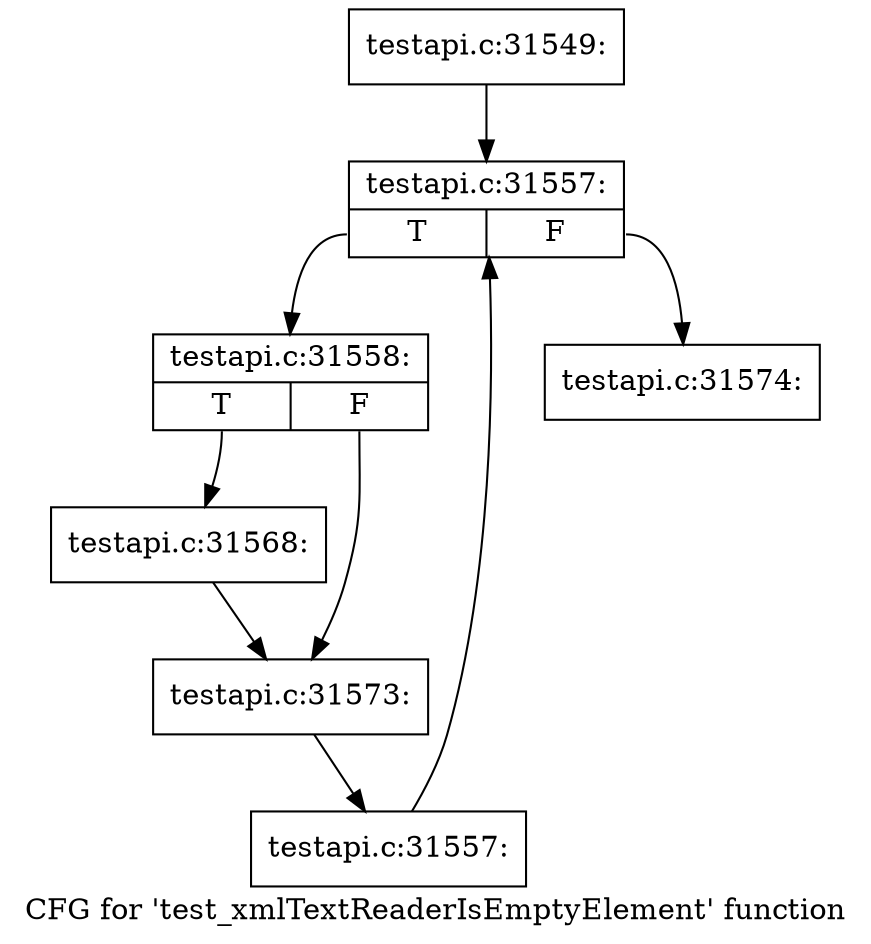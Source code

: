 digraph "CFG for 'test_xmlTextReaderIsEmptyElement' function" {
	label="CFG for 'test_xmlTextReaderIsEmptyElement' function";

	Node0x519ea20 [shape=record,label="{testapi.c:31549:}"];
	Node0x519ea20 -> Node0x51a9e80;
	Node0x51a9e80 [shape=record,label="{testapi.c:31557:|{<s0>T|<s1>F}}"];
	Node0x51a9e80:s0 -> Node0x51aa160;
	Node0x51a9e80:s1 -> Node0x51a9ce0;
	Node0x51aa160 [shape=record,label="{testapi.c:31558:|{<s0>T|<s1>F}}"];
	Node0x51aa160:s0 -> Node0x51aafc0;
	Node0x51aa160:s1 -> Node0x51ab790;
	Node0x51aafc0 [shape=record,label="{testapi.c:31568:}"];
	Node0x51aafc0 -> Node0x51ab790;
	Node0x51ab790 [shape=record,label="{testapi.c:31573:}"];
	Node0x51ab790 -> Node0x51aa0d0;
	Node0x51aa0d0 [shape=record,label="{testapi.c:31557:}"];
	Node0x51aa0d0 -> Node0x51a9e80;
	Node0x51a9ce0 [shape=record,label="{testapi.c:31574:}"];
}
